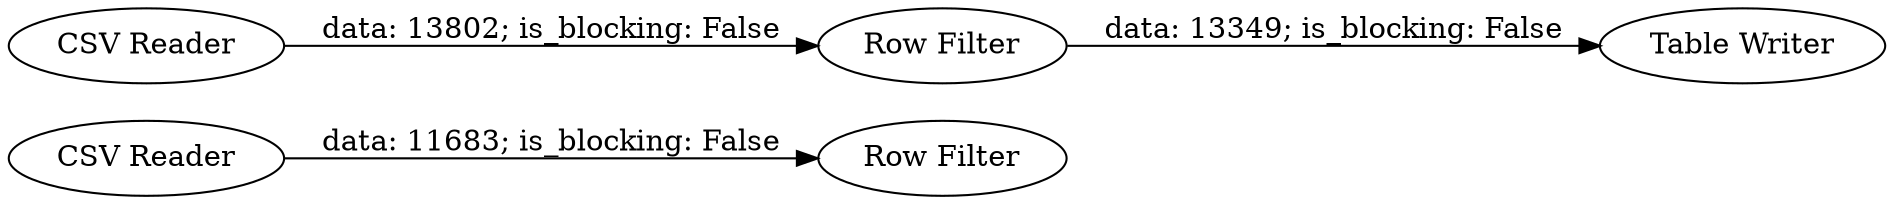 digraph {
	"1860319464375747013_4" [label="Row Filter"]
	"1860319464375747013_2" [label="Row Filter"]
	"1860319464375747013_3" [label="CSV Reader"]
	"1860319464375747013_5" [label="Table Writer"]
	"1860319464375747013_1" [label="CSV Reader"]
	"1860319464375747013_3" -> "1860319464375747013_4" [label="data: 11683; is_blocking: False"]
	"1860319464375747013_1" -> "1860319464375747013_2" [label="data: 13802; is_blocking: False"]
	"1860319464375747013_2" -> "1860319464375747013_5" [label="data: 13349; is_blocking: False"]
	rankdir=LR
}
